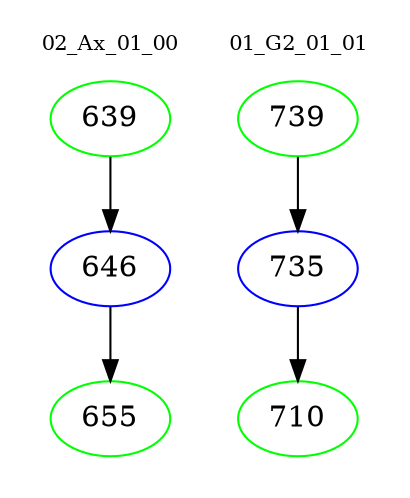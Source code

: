 digraph{
subgraph cluster_0 {
color = white
label = "02_Ax_01_00";
fontsize=10;
T0_639 [label="639", color="green"]
T0_639 -> T0_646 [color="black"]
T0_646 [label="646", color="blue"]
T0_646 -> T0_655 [color="black"]
T0_655 [label="655", color="green"]
}
subgraph cluster_1 {
color = white
label = "01_G2_01_01";
fontsize=10;
T1_739 [label="739", color="green"]
T1_739 -> T1_735 [color="black"]
T1_735 [label="735", color="blue"]
T1_735 -> T1_710 [color="black"]
T1_710 [label="710", color="green"]
}
}
